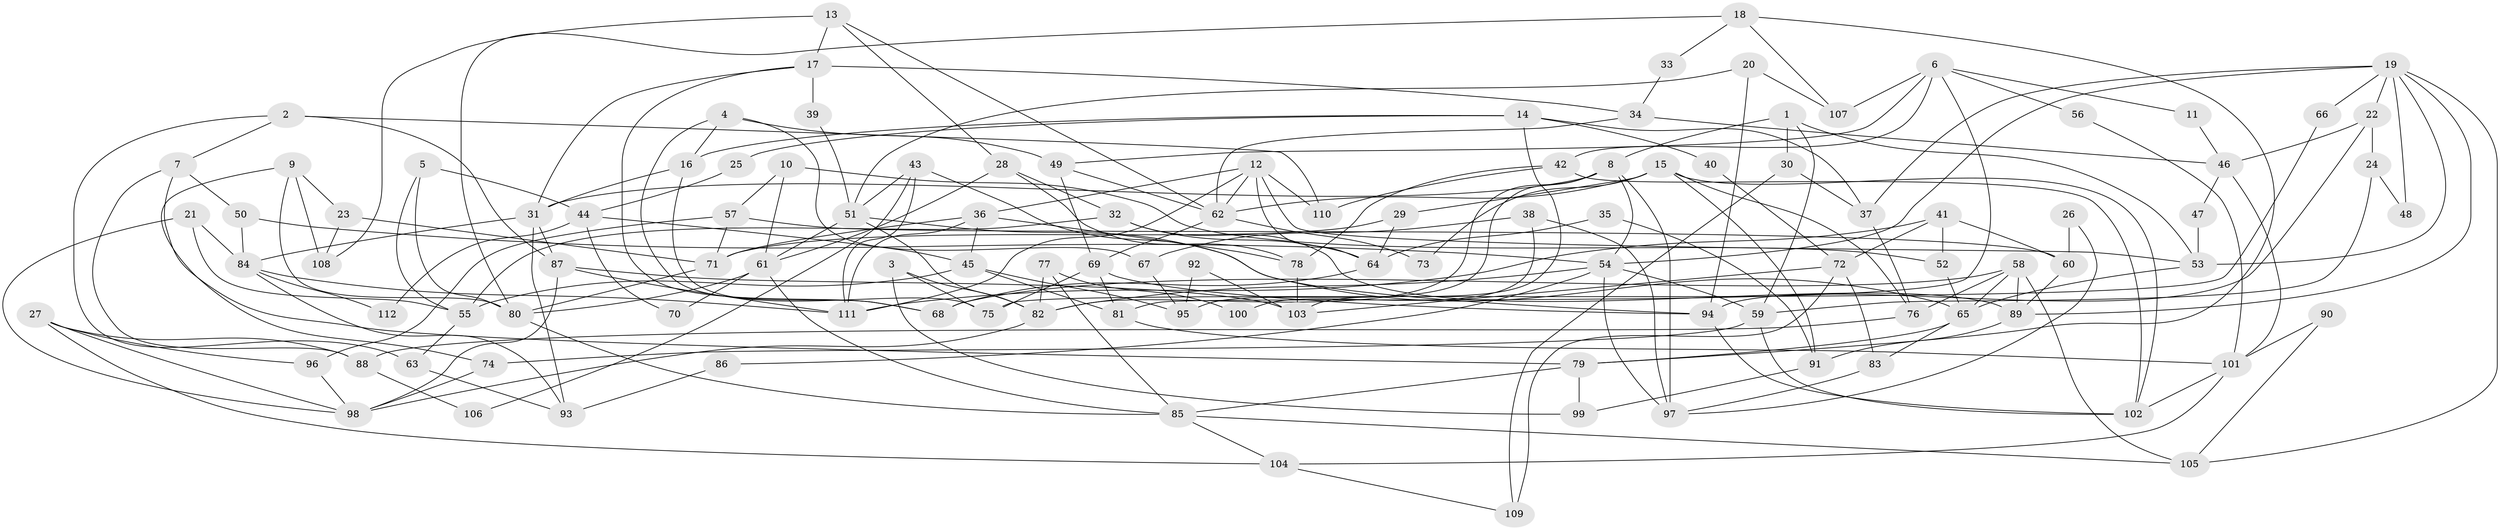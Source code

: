 // coarse degree distribution, {12: 0.022727272727272728, 11: 0.045454545454545456, 4: 0.1590909090909091, 10: 0.09090909090909091, 6: 0.09090909090909091, 8: 0.09090909090909091, 7: 0.045454545454545456, 16: 0.022727272727272728, 21: 0.022727272727272728, 5: 0.045454545454545456, 3: 0.13636363636363635, 2: 0.1590909090909091, 9: 0.045454545454545456, 1: 0.022727272727272728}
// Generated by graph-tools (version 1.1) at 2025/18/03/04/25 18:18:38]
// undirected, 112 vertices, 224 edges
graph export_dot {
graph [start="1"]
  node [color=gray90,style=filled];
  1;
  2;
  3;
  4;
  5;
  6;
  7;
  8;
  9;
  10;
  11;
  12;
  13;
  14;
  15;
  16;
  17;
  18;
  19;
  20;
  21;
  22;
  23;
  24;
  25;
  26;
  27;
  28;
  29;
  30;
  31;
  32;
  33;
  34;
  35;
  36;
  37;
  38;
  39;
  40;
  41;
  42;
  43;
  44;
  45;
  46;
  47;
  48;
  49;
  50;
  51;
  52;
  53;
  54;
  55;
  56;
  57;
  58;
  59;
  60;
  61;
  62;
  63;
  64;
  65;
  66;
  67;
  68;
  69;
  70;
  71;
  72;
  73;
  74;
  75;
  76;
  77;
  78;
  79;
  80;
  81;
  82;
  83;
  84;
  85;
  86;
  87;
  88;
  89;
  90;
  91;
  92;
  93;
  94;
  95;
  96;
  97;
  98;
  99;
  100;
  101;
  102;
  103;
  104;
  105;
  106;
  107;
  108;
  109;
  110;
  111;
  112;
  1 -- 53;
  1 -- 59;
  1 -- 8;
  1 -- 30;
  2 -- 87;
  2 -- 110;
  2 -- 7;
  2 -- 63;
  3 -- 99;
  3 -- 82;
  3 -- 75;
  4 -- 68;
  4 -- 49;
  4 -- 16;
  4 -- 67;
  5 -- 80;
  5 -- 55;
  5 -- 44;
  6 -- 107;
  6 -- 81;
  6 -- 11;
  6 -- 42;
  6 -- 49;
  6 -- 56;
  7 -- 79;
  7 -- 50;
  7 -- 88;
  8 -- 82;
  8 -- 31;
  8 -- 54;
  8 -- 95;
  8 -- 97;
  9 -- 80;
  9 -- 23;
  9 -- 74;
  9 -- 108;
  10 -- 57;
  10 -- 61;
  10 -- 52;
  11 -- 46;
  12 -- 62;
  12 -- 36;
  12 -- 53;
  12 -- 64;
  12 -- 110;
  12 -- 111;
  13 -- 28;
  13 -- 62;
  13 -- 17;
  13 -- 108;
  14 -- 16;
  14 -- 103;
  14 -- 25;
  14 -- 37;
  14 -- 40;
  15 -- 102;
  15 -- 76;
  15 -- 29;
  15 -- 62;
  15 -- 73;
  15 -- 91;
  16 -- 75;
  16 -- 31;
  17 -- 31;
  17 -- 34;
  17 -- 39;
  17 -- 68;
  18 -- 80;
  18 -- 79;
  18 -- 33;
  18 -- 107;
  19 -- 53;
  19 -- 54;
  19 -- 22;
  19 -- 37;
  19 -- 48;
  19 -- 66;
  19 -- 89;
  19 -- 105;
  20 -- 94;
  20 -- 51;
  20 -- 107;
  21 -- 98;
  21 -- 84;
  21 -- 55;
  22 -- 46;
  22 -- 24;
  22 -- 94;
  23 -- 108;
  23 -- 71;
  24 -- 59;
  24 -- 48;
  25 -- 44;
  26 -- 60;
  26 -- 97;
  27 -- 88;
  27 -- 98;
  27 -- 96;
  27 -- 104;
  28 -- 78;
  28 -- 61;
  28 -- 32;
  29 -- 64;
  29 -- 71;
  30 -- 37;
  30 -- 109;
  31 -- 84;
  31 -- 87;
  31 -- 93;
  32 -- 55;
  32 -- 64;
  32 -- 89;
  33 -- 34;
  34 -- 62;
  34 -- 46;
  35 -- 64;
  35 -- 91;
  36 -- 78;
  36 -- 111;
  36 -- 45;
  36 -- 71;
  37 -- 76;
  38 -- 67;
  38 -- 97;
  38 -- 100;
  39 -- 51;
  40 -- 72;
  41 -- 111;
  41 -- 52;
  41 -- 60;
  41 -- 72;
  42 -- 102;
  42 -- 78;
  42 -- 110;
  43 -- 51;
  43 -- 94;
  43 -- 106;
  43 -- 111;
  44 -- 45;
  44 -- 70;
  44 -- 112;
  45 -- 55;
  45 -- 81;
  45 -- 95;
  46 -- 101;
  46 -- 47;
  47 -- 53;
  49 -- 69;
  49 -- 62;
  50 -- 84;
  50 -- 54;
  51 -- 82;
  51 -- 65;
  51 -- 61;
  52 -- 65;
  53 -- 65;
  54 -- 59;
  54 -- 82;
  54 -- 86;
  54 -- 97;
  55 -- 63;
  56 -- 101;
  57 -- 71;
  57 -- 60;
  57 -- 96;
  58 -- 68;
  58 -- 89;
  58 -- 65;
  58 -- 76;
  58 -- 105;
  59 -- 74;
  59 -- 102;
  60 -- 89;
  61 -- 85;
  61 -- 70;
  61 -- 80;
  62 -- 69;
  62 -- 73;
  63 -- 93;
  64 -- 68;
  65 -- 83;
  65 -- 79;
  66 -- 75;
  67 -- 95;
  69 -- 94;
  69 -- 75;
  69 -- 81;
  71 -- 80;
  72 -- 109;
  72 -- 83;
  72 -- 103;
  74 -- 98;
  76 -- 88;
  77 -- 85;
  77 -- 82;
  77 -- 100;
  78 -- 103;
  79 -- 85;
  79 -- 99;
  80 -- 85;
  81 -- 101;
  82 -- 98;
  83 -- 97;
  84 -- 111;
  84 -- 93;
  84 -- 112;
  85 -- 105;
  85 -- 104;
  86 -- 93;
  87 -- 111;
  87 -- 98;
  87 -- 103;
  88 -- 106;
  89 -- 91;
  90 -- 101;
  90 -- 105;
  91 -- 99;
  92 -- 95;
  92 -- 103;
  94 -- 102;
  96 -- 98;
  101 -- 104;
  101 -- 102;
  104 -- 109;
}
